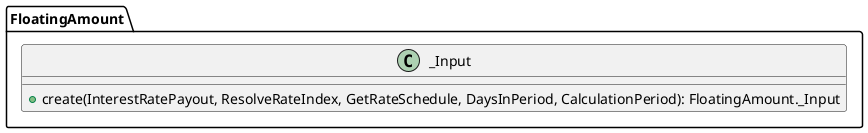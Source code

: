 @startuml

    class FloatingAmount._Input [[FloatingAmount._Input.html]] {
        +create(InterestRatePayout, ResolveRateIndex, GetRateSchedule, DaysInPeriod, CalculationPeriod): FloatingAmount._Input
    }

@enduml
